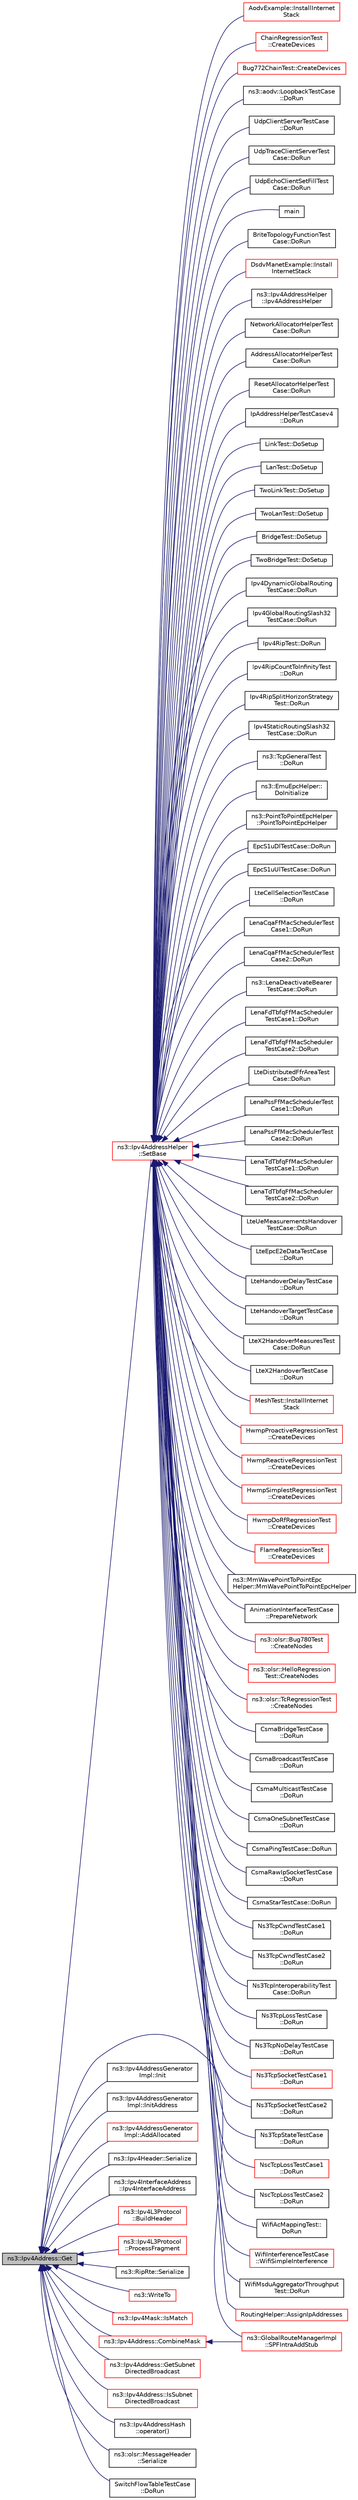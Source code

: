digraph "ns3::Ipv4Address::Get"
{
  edge [fontname="Helvetica",fontsize="10",labelfontname="Helvetica",labelfontsize="10"];
  node [fontname="Helvetica",fontsize="10",shape=record];
  rankdir="LR";
  Node1 [label="ns3::Ipv4Address::Get",height=0.2,width=0.4,color="black", fillcolor="grey75", style="filled", fontcolor="black"];
  Node1 -> Node2 [dir="back",color="midnightblue",fontsize="10",style="solid"];
  Node2 [label="ns3::Ipv4AddressHelper\l::SetBase",height=0.2,width=0.4,color="red", fillcolor="white", style="filled",URL="$d2/dae/classns3_1_1Ipv4AddressHelper.html#acf7b16dd25bac67e00f5e25f90a9a035",tooltip="Set the base network number, network mask and base address. "];
  Node2 -> Node3 [dir="back",color="midnightblue",fontsize="10",style="solid"];
  Node3 [label="AodvExample::InstallInternet\lStack",height=0.2,width=0.4,color="red", fillcolor="white", style="filled",URL="$d7/db6/classAodvExample.html#abc2e6b6dd4791571042bc65a1340efd5"];
  Node2 -> Node4 [dir="back",color="midnightblue",fontsize="10",style="solid"];
  Node4 [label="ChainRegressionTest\l::CreateDevices",height=0.2,width=0.4,color="red", fillcolor="white", style="filled",URL="$da/d19/classChainRegressionTest.html#ae8b1dd906e3d52a223122c63d236bb19",tooltip="Create devices, install TCP/IP stack and applications. "];
  Node2 -> Node5 [dir="back",color="midnightblue",fontsize="10",style="solid"];
  Node5 [label="Bug772ChainTest::CreateDevices",height=0.2,width=0.4,color="red", fillcolor="white", style="filled",URL="$d0/d17/classBug772ChainTest.html#a9dfdee167ab354dd596e13d1a873e50a",tooltip="Create devices, install TCP/IP stack and applications. "];
  Node2 -> Node6 [dir="back",color="midnightblue",fontsize="10",style="solid"];
  Node6 [label="ns3::aodv::LoopbackTestCase\l::DoRun",height=0.2,width=0.4,color="black", fillcolor="white", style="filled",URL="$d2/d8c/classns3_1_1aodv_1_1LoopbackTestCase.html#aa4ecd46f743a971813870cff58563eab",tooltip="Implementation to actually run this TestCase. "];
  Node2 -> Node7 [dir="back",color="midnightblue",fontsize="10",style="solid"];
  Node7 [label="UdpClientServerTestCase\l::DoRun",height=0.2,width=0.4,color="black", fillcolor="white", style="filled",URL="$d2/dc1/classUdpClientServerTestCase.html#a9f7f382020c2a70d7cb2434ae18c9b6c",tooltip="Implementation to actually run this TestCase. "];
  Node2 -> Node8 [dir="back",color="midnightblue",fontsize="10",style="solid"];
  Node8 [label="UdpTraceClientServerTest\lCase::DoRun",height=0.2,width=0.4,color="black", fillcolor="white", style="filled",URL="$d8/daf/classUdpTraceClientServerTestCase.html#a067367203d92eb6f9edaee3c17da6d8a",tooltip="Implementation to actually run this TestCase. "];
  Node2 -> Node9 [dir="back",color="midnightblue",fontsize="10",style="solid"];
  Node9 [label="UdpEchoClientSetFillTest\lCase::DoRun",height=0.2,width=0.4,color="black", fillcolor="white", style="filled",URL="$d6/db2/classUdpEchoClientSetFillTestCase.html#abab274bc5d6e6f303a96446710d650b2",tooltip="Implementation to actually run this TestCase. "];
  Node2 -> Node10 [dir="back",color="midnightblue",fontsize="10",style="solid"];
  Node10 [label="main",height=0.2,width=0.4,color="black", fillcolor="white", style="filled",URL="$d0/d88/csma-bridge-one-hop_8cc.html#a0ddf1224851353fc92bfbff6f499fa97"];
  Node2 -> Node11 [dir="back",color="midnightblue",fontsize="10",style="solid"];
  Node11 [label="BriteTopologyFunctionTest\lCase::DoRun",height=0.2,width=0.4,color="black", fillcolor="white", style="filled",URL="$d6/df2/classBriteTopologyFunctionTestCase.html#a8646dcfe4cd680f0fb25c5f70b2b46d6",tooltip="Implementation to actually run this TestCase. "];
  Node2 -> Node12 [dir="back",color="midnightblue",fontsize="10",style="solid"];
  Node12 [label="DsdvManetExample::Install\lInternetStack",height=0.2,width=0.4,color="red", fillcolor="white", style="filled",URL="$d3/d2a/classDsdvManetExample.html#a81e2a6a60033ea5e4f630c8805cd9586"];
  Node2 -> Node13 [dir="back",color="midnightblue",fontsize="10",style="solid"];
  Node13 [label="ns3::Ipv4AddressHelper\l::Ipv4AddressHelper",height=0.2,width=0.4,color="black", fillcolor="white", style="filled",URL="$d2/dae/classns3_1_1Ipv4AddressHelper.html#a3b4480070c6c876604555c2efaabdc26",tooltip="Construct a helper class to make life easier while doing simple IPv4 address assignment in scripts..."];
  Node2 -> Node14 [dir="back",color="midnightblue",fontsize="10",style="solid"];
  Node14 [label="NetworkAllocatorHelperTest\lCase::DoRun",height=0.2,width=0.4,color="black", fillcolor="white", style="filled",URL="$d4/d39/classNetworkAllocatorHelperTestCase.html#aff2b2d09205c1c58d06eb09a91688fb5",tooltip="Implementation to actually run this TestCase. "];
  Node2 -> Node15 [dir="back",color="midnightblue",fontsize="10",style="solid"];
  Node15 [label="AddressAllocatorHelperTest\lCase::DoRun",height=0.2,width=0.4,color="black", fillcolor="white", style="filled",URL="$d9/d4d/classAddressAllocatorHelperTestCase.html#a656de93866cbaa5b5c43799d84ca2a27",tooltip="Implementation to actually run this TestCase. "];
  Node2 -> Node16 [dir="back",color="midnightblue",fontsize="10",style="solid"];
  Node16 [label="ResetAllocatorHelperTest\lCase::DoRun",height=0.2,width=0.4,color="black", fillcolor="white", style="filled",URL="$d4/d12/classResetAllocatorHelperTestCase.html#a9bee6193e81b37cbc0e504a63fb618da",tooltip="Implementation to actually run this TestCase. "];
  Node2 -> Node17 [dir="back",color="midnightblue",fontsize="10",style="solid"];
  Node17 [label="IpAddressHelperTestCasev4\l::DoRun",height=0.2,width=0.4,color="black", fillcolor="white", style="filled",URL="$d1/d4f/classIpAddressHelperTestCasev4.html#a2f25a097e641ed35affb3c4fa85e766f",tooltip="Implementation to actually run this TestCase. "];
  Node2 -> Node18 [dir="back",color="midnightblue",fontsize="10",style="solid"];
  Node18 [label="LinkTest::DoSetup",height=0.2,width=0.4,color="black", fillcolor="white", style="filled",URL="$d0/d42/classLinkTest.html#a1f2bbaa1530ec0c0e18fab0a3d8dc73e",tooltip="Implementation to do any local setup required for this TestCase. "];
  Node2 -> Node19 [dir="back",color="midnightblue",fontsize="10",style="solid"];
  Node19 [label="LanTest::DoSetup",height=0.2,width=0.4,color="black", fillcolor="white", style="filled",URL="$d3/d8e/classLanTest.html#a1e5e94be4456c27e8aca1cc16a3491f2",tooltip="Implementation to do any local setup required for this TestCase. "];
  Node2 -> Node20 [dir="back",color="midnightblue",fontsize="10",style="solid"];
  Node20 [label="TwoLinkTest::DoSetup",height=0.2,width=0.4,color="black", fillcolor="white", style="filled",URL="$da/d58/classTwoLinkTest.html#a5344eae56cf986eb8a7f571b05622e76",tooltip="Implementation to do any local setup required for this TestCase. "];
  Node2 -> Node21 [dir="back",color="midnightblue",fontsize="10",style="solid"];
  Node21 [label="TwoLanTest::DoSetup",height=0.2,width=0.4,color="black", fillcolor="white", style="filled",URL="$dc/d2b/classTwoLanTest.html#acfc905a31b5767f6d74747593127dfe4",tooltip="Implementation to do any local setup required for this TestCase. "];
  Node2 -> Node22 [dir="back",color="midnightblue",fontsize="10",style="solid"];
  Node22 [label="BridgeTest::DoSetup",height=0.2,width=0.4,color="black", fillcolor="white", style="filled",URL="$d8/d8a/classBridgeTest.html#a4d88ad6e9248541478917f836cf52b78",tooltip="Implementation to do any local setup required for this TestCase. "];
  Node2 -> Node23 [dir="back",color="midnightblue",fontsize="10",style="solid"];
  Node23 [label="TwoBridgeTest::DoSetup",height=0.2,width=0.4,color="black", fillcolor="white", style="filled",URL="$d9/d58/classTwoBridgeTest.html#aeff92a896b2e27f3eba2dcefd50b5f69",tooltip="Implementation to do any local setup required for this TestCase. "];
  Node2 -> Node24 [dir="back",color="midnightblue",fontsize="10",style="solid"];
  Node24 [label="Ipv4DynamicGlobalRouting\lTestCase::DoRun",height=0.2,width=0.4,color="black", fillcolor="white", style="filled",URL="$d1/d60/classIpv4DynamicGlobalRoutingTestCase.html#a376bd2f408504237fdfac663598fb6c6",tooltip="Implementation to actually run this TestCase. "];
  Node2 -> Node25 [dir="back",color="midnightblue",fontsize="10",style="solid"];
  Node25 [label="Ipv4GlobalRoutingSlash32\lTestCase::DoRun",height=0.2,width=0.4,color="black", fillcolor="white", style="filled",URL="$d0/dd2/classIpv4GlobalRoutingSlash32TestCase.html#a261a15e240910fb1981571e8e6cb294f",tooltip="Implementation to actually run this TestCase. "];
  Node2 -> Node26 [dir="back",color="midnightblue",fontsize="10",style="solid"];
  Node26 [label="Ipv4RipTest::DoRun",height=0.2,width=0.4,color="black", fillcolor="white", style="filled",URL="$df/d3d/classIpv4RipTest.html#a4f355233f8793da9555cd544cd5893e9",tooltip="Implementation to actually run this TestCase. "];
  Node2 -> Node27 [dir="back",color="midnightblue",fontsize="10",style="solid"];
  Node27 [label="Ipv4RipCountToInfinityTest\l::DoRun",height=0.2,width=0.4,color="black", fillcolor="white", style="filled",URL="$db/dd9/classIpv4RipCountToInfinityTest.html#a98754dfc16633ff58db8cfd697dd9862",tooltip="Implementation to actually run this TestCase. "];
  Node2 -> Node28 [dir="back",color="midnightblue",fontsize="10",style="solid"];
  Node28 [label="Ipv4RipSplitHorizonStrategy\lTest::DoRun",height=0.2,width=0.4,color="black", fillcolor="white", style="filled",URL="$d7/d9e/classIpv4RipSplitHorizonStrategyTest.html#a2e1df0675ad2712888aa499ee0f7eac2",tooltip="Implementation to actually run this TestCase. "];
  Node2 -> Node29 [dir="back",color="midnightblue",fontsize="10",style="solid"];
  Node29 [label="Ipv4StaticRoutingSlash32\lTestCase::DoRun",height=0.2,width=0.4,color="black", fillcolor="white", style="filled",URL="$dd/d70/classIpv4StaticRoutingSlash32TestCase.html#a73d080d5a091f9198cc6611f042ff7ce",tooltip="Implementation to actually run this TestCase. "];
  Node2 -> Node30 [dir="back",color="midnightblue",fontsize="10",style="solid"];
  Node30 [label="ns3::TcpGeneralTest\l::DoRun",height=0.2,width=0.4,color="black", fillcolor="white", style="filled",URL="$d2/dfd/classns3_1_1TcpGeneralTest.html#a79f00453e60b95fcf8d22757593f5ed3",tooltip="Execute the tcp test. "];
  Node2 -> Node31 [dir="back",color="midnightblue",fontsize="10",style="solid"];
  Node31 [label="ns3::EmuEpcHelper::\lDoInitialize",height=0.2,width=0.4,color="black", fillcolor="white", style="filled",URL="$d9/db8/classns3_1_1EmuEpcHelper.html#ae66ac77634aad1dfb03bbe0d8a54acc1"];
  Node2 -> Node32 [dir="back",color="midnightblue",fontsize="10",style="solid"];
  Node32 [label="ns3::PointToPointEpcHelper\l::PointToPointEpcHelper",height=0.2,width=0.4,color="black", fillcolor="white", style="filled",URL="$de/d5b/classns3_1_1PointToPointEpcHelper.html#a3d4c34f6a194c994d45e0dac5019b8cb"];
  Node2 -> Node33 [dir="back",color="midnightblue",fontsize="10",style="solid"];
  Node33 [label="EpcS1uDlTestCase::DoRun",height=0.2,width=0.4,color="black", fillcolor="white", style="filled",URL="$db/d72/classEpcS1uDlTestCase.html#a2ac9313672e6c5e2a5a33f98a77ffec2",tooltip="Implementation to actually run this TestCase. "];
  Node2 -> Node34 [dir="back",color="midnightblue",fontsize="10",style="solid"];
  Node34 [label="EpcS1uUlTestCase::DoRun",height=0.2,width=0.4,color="black", fillcolor="white", style="filled",URL="$d8/d4d/classEpcS1uUlTestCase.html#a6fa27997312de46d9b0f3ab2221a24fa",tooltip="Implementation to actually run this TestCase. "];
  Node2 -> Node35 [dir="back",color="midnightblue",fontsize="10",style="solid"];
  Node35 [label="LteCellSelectionTestCase\l::DoRun",height=0.2,width=0.4,color="black", fillcolor="white", style="filled",URL="$d3/d21/classLteCellSelectionTestCase.html#a2ad9dadf26f7beb5d3ed1c6dfbcef90a",tooltip="Setup the simulation according to the configuration set by the class constructor, run it..."];
  Node2 -> Node36 [dir="back",color="midnightblue",fontsize="10",style="solid"];
  Node36 [label="LenaCqaFfMacSchedulerTest\lCase1::DoRun",height=0.2,width=0.4,color="black", fillcolor="white", style="filled",URL="$d2/d5c/classLenaCqaFfMacSchedulerTestCase1.html#a91b3e2ef4ff292dbeda5559ff0eae1e6",tooltip="Implementation to actually run this TestCase. "];
  Node2 -> Node37 [dir="back",color="midnightblue",fontsize="10",style="solid"];
  Node37 [label="LenaCqaFfMacSchedulerTest\lCase2::DoRun",height=0.2,width=0.4,color="black", fillcolor="white", style="filled",URL="$d4/d7d/classLenaCqaFfMacSchedulerTestCase2.html#a773e8490a80a3afe50adf54d713d3e4a",tooltip="Implementation to actually run this TestCase. "];
  Node2 -> Node38 [dir="back",color="midnightblue",fontsize="10",style="solid"];
  Node38 [label="ns3::LenaDeactivateBearer\lTestCase::DoRun",height=0.2,width=0.4,color="black", fillcolor="white", style="filled",URL="$d4/d2f/classns3_1_1LenaDeactivateBearerTestCase.html#a214d777e46f96b701efdfd360871f53f",tooltip="Implementation to actually run this TestCase. "];
  Node2 -> Node39 [dir="back",color="midnightblue",fontsize="10",style="solid"];
  Node39 [label="LenaFdTbfqFfMacScheduler\lTestCase1::DoRun",height=0.2,width=0.4,color="black", fillcolor="white", style="filled",URL="$d8/d07/classLenaFdTbfqFfMacSchedulerTestCase1.html#ae0536bf54d4e05fbf3600c1654c14cc0",tooltip="Implementation to actually run this TestCase. "];
  Node2 -> Node40 [dir="back",color="midnightblue",fontsize="10",style="solid"];
  Node40 [label="LenaFdTbfqFfMacScheduler\lTestCase2::DoRun",height=0.2,width=0.4,color="black", fillcolor="white", style="filled",URL="$d4/da3/classLenaFdTbfqFfMacSchedulerTestCase2.html#a2e43d4f9483463dffa86410a1ce47140",tooltip="Implementation to actually run this TestCase. "];
  Node2 -> Node41 [dir="back",color="midnightblue",fontsize="10",style="solid"];
  Node41 [label="LteDistributedFfrAreaTest\lCase::DoRun",height=0.2,width=0.4,color="black", fillcolor="white", style="filled",URL="$d7/d87/classLteDistributedFfrAreaTestCase.html#a1a386a39f2ddc3d22b17a134b775e2b7",tooltip="Implementation to actually run this TestCase. "];
  Node2 -> Node42 [dir="back",color="midnightblue",fontsize="10",style="solid"];
  Node42 [label="LenaPssFfMacSchedulerTest\lCase1::DoRun",height=0.2,width=0.4,color="black", fillcolor="white", style="filled",URL="$de/d58/classLenaPssFfMacSchedulerTestCase1.html#a82b48ffdd476a2c0b5b111aaa2702fc9",tooltip="Implementation to actually run this TestCase. "];
  Node2 -> Node43 [dir="back",color="midnightblue",fontsize="10",style="solid"];
  Node43 [label="LenaPssFfMacSchedulerTest\lCase2::DoRun",height=0.2,width=0.4,color="black", fillcolor="white", style="filled",URL="$dd/db8/classLenaPssFfMacSchedulerTestCase2.html#aff2e955c075aacd1f05d38b81ace0c3a",tooltip="Implementation to actually run this TestCase. "];
  Node2 -> Node44 [dir="back",color="midnightblue",fontsize="10",style="solid"];
  Node44 [label="LenaTdTbfqFfMacScheduler\lTestCase1::DoRun",height=0.2,width=0.4,color="black", fillcolor="white", style="filled",URL="$db/de2/classLenaTdTbfqFfMacSchedulerTestCase1.html#a7cc404c3537ef82bd8c4d8ebee0af929",tooltip="Implementation to actually run this TestCase. "];
  Node2 -> Node45 [dir="back",color="midnightblue",fontsize="10",style="solid"];
  Node45 [label="LenaTdTbfqFfMacScheduler\lTestCase2::DoRun",height=0.2,width=0.4,color="black", fillcolor="white", style="filled",URL="$d0/d1c/classLenaTdTbfqFfMacSchedulerTestCase2.html#a4029c5006bf9136e36d90101934b1db0",tooltip="Implementation to actually run this TestCase. "];
  Node2 -> Node46 [dir="back",color="midnightblue",fontsize="10",style="solid"];
  Node46 [label="LteUeMeasurementsHandover\lTestCase::DoRun",height=0.2,width=0.4,color="black", fillcolor="white", style="filled",URL="$d6/dc2/classLteUeMeasurementsHandoverTestCase.html#ae81c492f54cd25f174b26310458a7e5f",tooltip="Setup the simulation with the intended UE measurement reporting configuration, run it..."];
  Node2 -> Node47 [dir="back",color="midnightblue",fontsize="10",style="solid"];
  Node47 [label="LteEpcE2eDataTestCase\l::DoRun",height=0.2,width=0.4,color="black", fillcolor="white", style="filled",URL="$de/d92/classLteEpcE2eDataTestCase.html#a7b55bb639cd07d8b68365444a4cea639",tooltip="Implementation to actually run this TestCase. "];
  Node2 -> Node48 [dir="back",color="midnightblue",fontsize="10",style="solid"];
  Node48 [label="LteHandoverDelayTestCase\l::DoRun",height=0.2,width=0.4,color="black", fillcolor="white", style="filled",URL="$d8/dde/classLteHandoverDelayTestCase.html#a2e5214b6dd2249de91ba0aa326b8c97d",tooltip="Implementation to actually run this TestCase. "];
  Node2 -> Node49 [dir="back",color="midnightblue",fontsize="10",style="solid"];
  Node49 [label="LteHandoverTargetTestCase\l::DoRun",height=0.2,width=0.4,color="black", fillcolor="white", style="filled",URL="$d5/d92/classLteHandoverTargetTestCase.html#adc2ffaf5e89accdbf70756ad9a92ce2c",tooltip="Run a simulation of a micro-cell network using the parameters provided to the constructor function..."];
  Node2 -> Node50 [dir="back",color="midnightblue",fontsize="10",style="solid"];
  Node50 [label="LteX2HandoverMeasuresTest\lCase::DoRun",height=0.2,width=0.4,color="black", fillcolor="white", style="filled",URL="$dd/d82/classLteX2HandoverMeasuresTestCase.html#a6aefe1e71df347688687fb5d8dd54104",tooltip="Implementation to actually run this TestCase. "];
  Node2 -> Node51 [dir="back",color="midnightblue",fontsize="10",style="solid"];
  Node51 [label="LteX2HandoverTestCase\l::DoRun",height=0.2,width=0.4,color="black", fillcolor="white", style="filled",URL="$d4/d48/classLteX2HandoverTestCase.html#a5d77d6fbe61da649203846d4617b4716",tooltip="Implementation to actually run this TestCase. "];
  Node2 -> Node52 [dir="back",color="midnightblue",fontsize="10",style="solid"];
  Node52 [label="MeshTest::InstallInternet\lStack",height=0.2,width=0.4,color="red", fillcolor="white", style="filled",URL="$da/dd3/classMeshTest.html#a43bfeb98362be8a2d7d16f49939e4ea5",tooltip="Install internet m_stack on nodes. "];
  Node2 -> Node53 [dir="back",color="midnightblue",fontsize="10",style="solid"];
  Node53 [label="HwmpProactiveRegressionTest\l::CreateDevices",height=0.2,width=0.4,color="red", fillcolor="white", style="filled",URL="$d2/d20/classHwmpProactiveRegressionTest.html#a98c6ff2361a7a5065ebf14089edc5bad",tooltip="Create devices function. "];
  Node2 -> Node54 [dir="back",color="midnightblue",fontsize="10",style="solid"];
  Node54 [label="HwmpReactiveRegressionTest\l::CreateDevices",height=0.2,width=0.4,color="red", fillcolor="white", style="filled",URL="$d2/dcc/classHwmpReactiveRegressionTest.html#a8b288a6801baae1e65f87de7eb0352a4",tooltip="Create devices function. "];
  Node2 -> Node55 [dir="back",color="midnightblue",fontsize="10",style="solid"];
  Node55 [label="HwmpSimplestRegressionTest\l::CreateDevices",height=0.2,width=0.4,color="red", fillcolor="white", style="filled",URL="$de/daa/classHwmpSimplestRegressionTest.html#a6866a6d6b0b93241ec0f0c29ef61fd39",tooltip="Create devices function. "];
  Node2 -> Node56 [dir="back",color="midnightblue",fontsize="10",style="solid"];
  Node56 [label="HwmpDoRfRegressionTest\l::CreateDevices",height=0.2,width=0.4,color="red", fillcolor="white", style="filled",URL="$d2/dbe/classHwmpDoRfRegressionTest.html#a55abac18467e059d3c39fa0de53bc436",tooltip="Create devices function. "];
  Node2 -> Node57 [dir="back",color="midnightblue",fontsize="10",style="solid"];
  Node57 [label="FlameRegressionTest\l::CreateDevices",height=0.2,width=0.4,color="red", fillcolor="white", style="filled",URL="$d7/dd4/classFlameRegressionTest.html#aeee4af77af2814f7339f204135cc2733",tooltip="Creat devices function. "];
  Node2 -> Node58 [dir="back",color="midnightblue",fontsize="10",style="solid"];
  Node58 [label="ns3::MmWavePointToPointEpc\lHelper::MmWavePointToPointEpcHelper",height=0.2,width=0.4,color="black", fillcolor="white", style="filled",URL="$db/dca/classns3_1_1MmWavePointToPointEpcHelper.html#a45b842e4b0bda8e4df3a3826c0b945b3"];
  Node2 -> Node59 [dir="back",color="midnightblue",fontsize="10",style="solid"];
  Node59 [label="AnimationInterfaceTestCase\l::PrepareNetwork",height=0.2,width=0.4,color="black", fillcolor="white", style="filled",URL="$d3/de7/classAnimationInterfaceTestCase.html#ae48a9d693e0e93f265ea2c27b985f462",tooltip="Prepare nework function. "];
  Node2 -> Node60 [dir="back",color="midnightblue",fontsize="10",style="solid"];
  Node60 [label="ns3::olsr::Bug780Test\l::CreateNodes",height=0.2,width=0.4,color="red", fillcolor="white", style="filled",URL="$d9/d95/classns3_1_1olsr_1_1Bug780Test.html#a87a836a5491da4a21a0b51d2a647b422",tooltip="Create & configure test network. "];
  Node2 -> Node61 [dir="back",color="midnightblue",fontsize="10",style="solid"];
  Node61 [label="ns3::olsr::HelloRegression\lTest::CreateNodes",height=0.2,width=0.4,color="red", fillcolor="white", style="filled",URL="$de/dad/classns3_1_1olsr_1_1HelloRegressionTest.html#ab101b71625b566733aeee0f7cd82e9f1",tooltip="Create & configure test network. "];
  Node2 -> Node62 [dir="back",color="midnightblue",fontsize="10",style="solid"];
  Node62 [label="ns3::olsr::TcRegressionTest\l::CreateNodes",height=0.2,width=0.4,color="red", fillcolor="white", style="filled",URL="$dd/dcb/classns3_1_1olsr_1_1TcRegressionTest.html#a09709ecf415b2a4c90c78aadb4c84c49",tooltip="Create & configure test network. "];
  Node2 -> Node63 [dir="back",color="midnightblue",fontsize="10",style="solid"];
  Node63 [label="CsmaBridgeTestCase\l::DoRun",height=0.2,width=0.4,color="black", fillcolor="white", style="filled",URL="$db/d8b/classCsmaBridgeTestCase.html#a418aed79734ecaf7b1d0be507ff3d580",tooltip="Implementation to actually run this TestCase. "];
  Node2 -> Node64 [dir="back",color="midnightblue",fontsize="10",style="solid"];
  Node64 [label="CsmaBroadcastTestCase\l::DoRun",height=0.2,width=0.4,color="black", fillcolor="white", style="filled",URL="$d6/d5f/classCsmaBroadcastTestCase.html#a7627bd73126abea431bd84a676e43471",tooltip="Implementation to actually run this TestCase. "];
  Node2 -> Node65 [dir="back",color="midnightblue",fontsize="10",style="solid"];
  Node65 [label="CsmaMulticastTestCase\l::DoRun",height=0.2,width=0.4,color="black", fillcolor="white", style="filled",URL="$df/d8a/classCsmaMulticastTestCase.html#a1251df8e18b5cc31f4aa6f88bda7ffd5",tooltip="Implementation to actually run this TestCase. "];
  Node2 -> Node66 [dir="back",color="midnightblue",fontsize="10",style="solid"];
  Node66 [label="CsmaOneSubnetTestCase\l::DoRun",height=0.2,width=0.4,color="black", fillcolor="white", style="filled",URL="$da/d24/classCsmaOneSubnetTestCase.html#a801e886faf2701f211892bb32df83cb1",tooltip="Implementation to actually run this TestCase. "];
  Node2 -> Node67 [dir="back",color="midnightblue",fontsize="10",style="solid"];
  Node67 [label="CsmaPingTestCase::DoRun",height=0.2,width=0.4,color="black", fillcolor="white", style="filled",URL="$d8/df3/classCsmaPingTestCase.html#a975ad130eac1dcf501124552e1bc4e2c",tooltip="Implementation to actually run this TestCase. "];
  Node2 -> Node68 [dir="back",color="midnightblue",fontsize="10",style="solid"];
  Node68 [label="CsmaRawIpSocketTestCase\l::DoRun",height=0.2,width=0.4,color="black", fillcolor="white", style="filled",URL="$de/d44/classCsmaRawIpSocketTestCase.html#abebb23d96a216d35072bc800316c23cb",tooltip="Implementation to actually run this TestCase. "];
  Node2 -> Node69 [dir="back",color="midnightblue",fontsize="10",style="solid"];
  Node69 [label="CsmaStarTestCase::DoRun",height=0.2,width=0.4,color="black", fillcolor="white", style="filled",URL="$dd/d89/classCsmaStarTestCase.html#ab2214447716ce03f34f02b9e9af477d5",tooltip="Implementation to actually run this TestCase. "];
  Node2 -> Node70 [dir="back",color="midnightblue",fontsize="10",style="solid"];
  Node70 [label="Ns3TcpCwndTestCase1\l::DoRun",height=0.2,width=0.4,color="black", fillcolor="white", style="filled",URL="$d6/daf/classNs3TcpCwndTestCase1.html#a971429fc73e54e438db863df0cdf8647",tooltip="Implementation to actually run this TestCase. "];
  Node2 -> Node71 [dir="back",color="midnightblue",fontsize="10",style="solid"];
  Node71 [label="Ns3TcpCwndTestCase2\l::DoRun",height=0.2,width=0.4,color="black", fillcolor="white", style="filled",URL="$dc/dca/classNs3TcpCwndTestCase2.html#a861689d2e951548eacc10b7f5c24540d",tooltip="Implementation to actually run this TestCase. "];
  Node2 -> Node72 [dir="back",color="midnightblue",fontsize="10",style="solid"];
  Node72 [label="Ns3TcpInteroperabilityTest\lCase::DoRun",height=0.2,width=0.4,color="black", fillcolor="white", style="filled",URL="$d5/d86/classNs3TcpInteroperabilityTestCase.html#a7d5f4739d69bd8ba54b091dd83da6d4a",tooltip="Implementation to actually run this TestCase. "];
  Node2 -> Node73 [dir="back",color="midnightblue",fontsize="10",style="solid"];
  Node73 [label="Ns3TcpLossTestCase\l::DoRun",height=0.2,width=0.4,color="black", fillcolor="white", style="filled",URL="$d7/d40/classNs3TcpLossTestCase.html#aa6494c8b5df42627efd9625374b2eeeb",tooltip="Implementation to actually run this TestCase. "];
  Node2 -> Node74 [dir="back",color="midnightblue",fontsize="10",style="solid"];
  Node74 [label="Ns3TcpNoDelayTestCase\l::DoRun",height=0.2,width=0.4,color="black", fillcolor="white", style="filled",URL="$d0/d5b/classNs3TcpNoDelayTestCase.html#abfdf89fdc70c1f4b66390d31fcc6013b",tooltip="Implementation to actually run this TestCase. "];
  Node2 -> Node75 [dir="back",color="midnightblue",fontsize="10",style="solid"];
  Node75 [label="Ns3TcpSocketTestCase1\l::DoRun",height=0.2,width=0.4,color="red", fillcolor="white", style="filled",URL="$d5/d47/classNs3TcpSocketTestCase1.html#a99214a78a94b82f5da1dd08243935415",tooltip="Implementation to actually run this TestCase. "];
  Node2 -> Node76 [dir="back",color="midnightblue",fontsize="10",style="solid"];
  Node76 [label="Ns3TcpSocketTestCase2\l::DoRun",height=0.2,width=0.4,color="black", fillcolor="white", style="filled",URL="$d3/d03/classNs3TcpSocketTestCase2.html#a5af09b49ff61fd2b62cfd9bbff792541",tooltip="Implementation to actually run this TestCase. "];
  Node2 -> Node77 [dir="back",color="midnightblue",fontsize="10",style="solid"];
  Node77 [label="Ns3TcpStateTestCase\l::DoRun",height=0.2,width=0.4,color="black", fillcolor="white", style="filled",URL="$d4/d4d/classNs3TcpStateTestCase.html#a62dd7855d89e540bf08e8ac2e9febf9f",tooltip="Implementation to actually run this TestCase. "];
  Node2 -> Node78 [dir="back",color="midnightblue",fontsize="10",style="solid"];
  Node78 [label="NscTcpLossTestCase1\l::DoRun",height=0.2,width=0.4,color="red", fillcolor="white", style="filled",URL="$df/d00/classNscTcpLossTestCase1.html#ab2e9a06924e6dffa3f335d64c54e2a0e",tooltip="Implementation to actually run this TestCase. "];
  Node2 -> Node79 [dir="back",color="midnightblue",fontsize="10",style="solid"];
  Node79 [label="NscTcpLossTestCase2\l::DoRun",height=0.2,width=0.4,color="black", fillcolor="white", style="filled",URL="$df/d7e/classNscTcpLossTestCase2.html#ad364f063ed7754e73344898da12a442f",tooltip="Implementation to actually run this TestCase. "];
  Node2 -> Node80 [dir="back",color="midnightblue",fontsize="10",style="solid"];
  Node80 [label="WifiAcMappingTest::\lDoRun",height=0.2,width=0.4,color="black", fillcolor="white", style="filled",URL="$dd/dd2/classWifiAcMappingTest.html#ae0d828d29768d59590210d2f1bf8a552",tooltip="Implementation to actually run this TestCase. "];
  Node2 -> Node81 [dir="back",color="midnightblue",fontsize="10",style="solid"];
  Node81 [label="WifiInterferenceTestCase\l::WifiSimpleInterference",height=0.2,width=0.4,color="red", fillcolor="white", style="filled",URL="$dc/d37/classWifiInterferenceTestCase.html#a360c9c443551246707b58ee879c37a5a"];
  Node2 -> Node82 [dir="back",color="midnightblue",fontsize="10",style="solid"];
  Node82 [label="WifiMsduAggregatorThroughput\lTest::DoRun",height=0.2,width=0.4,color="black", fillcolor="white", style="filled",URL="$da/de8/classWifiMsduAggregatorThroughputTest.html#a7c7ee21528f8d3c13238b6e9455b03f4",tooltip="Implementation to actually run this TestCase. "];
  Node2 -> Node83 [dir="back",color="midnightblue",fontsize="10",style="solid"];
  Node83 [label="RoutingHelper::AssignIpAddresses",height=0.2,width=0.4,color="red", fillcolor="white", style="filled",URL="$db/d84/classRoutingHelper.html#aa08ca9f06e7e06f95919bb14345750b0",tooltip="Assigns IPv4 addresses to net devices and their interfaces. "];
  Node1 -> Node84 [dir="back",color="midnightblue",fontsize="10",style="solid"];
  Node84 [label="ns3::GlobalRouteManagerImpl\l::SPFIntraAddStub",height=0.2,width=0.4,color="red", fillcolor="white", style="filled",URL="$d5/dab/classns3_1_1GlobalRouteManagerImpl.html#ac939f5c304a02470c566b99699db402c",tooltip="Add a stub to the routing tables. "];
  Node1 -> Node85 [dir="back",color="midnightblue",fontsize="10",style="solid"];
  Node85 [label="ns3::Ipv4AddressGenerator\lImpl::Init",height=0.2,width=0.4,color="black", fillcolor="white", style="filled",URL="$dd/d27/classns3_1_1Ipv4AddressGeneratorImpl.html#a48561b86bd2a9e03b4b057fd08074ac0",tooltip="Initialise the base network, mask and address for the generator. "];
  Node1 -> Node86 [dir="back",color="midnightblue",fontsize="10",style="solid"];
  Node86 [label="ns3::Ipv4AddressGenerator\lImpl::InitAddress",height=0.2,width=0.4,color="black", fillcolor="white", style="filled",URL="$dd/d27/classns3_1_1Ipv4AddressGeneratorImpl.html#a8101796261db946932e55274a623cfb9",tooltip="Set the address for the given mask. "];
  Node1 -> Node87 [dir="back",color="midnightblue",fontsize="10",style="solid"];
  Node87 [label="ns3::Ipv4AddressGenerator\lImpl::AddAllocated",height=0.2,width=0.4,color="red", fillcolor="white", style="filled",URL="$dd/d27/classns3_1_1Ipv4AddressGeneratorImpl.html#a62767f63770e87118f36e702de8bd26c",tooltip="Add the Ipv4Address to the list of IPv4 entries. "];
  Node1 -> Node88 [dir="back",color="midnightblue",fontsize="10",style="solid"];
  Node88 [label="ns3::Ipv4Header::Serialize",height=0.2,width=0.4,color="black", fillcolor="white", style="filled",URL="$d9/df1/classns3_1_1Ipv4Header.html#a09dd6e92cb94bc1287b5219519a7bc69"];
  Node1 -> Node89 [dir="back",color="midnightblue",fontsize="10",style="solid"];
  Node89 [label="ns3::Ipv4InterfaceAddress\l::Ipv4InterfaceAddress",height=0.2,width=0.4,color="black", fillcolor="white", style="filled",URL="$d4/d16/classns3_1_1Ipv4InterfaceAddress.html#a31f0e2fb45ff5c76ab5ac20f334a3827",tooltip="Configure local address, mask and broadcast address. "];
  Node1 -> Node90 [dir="back",color="midnightblue",fontsize="10",style="solid"];
  Node90 [label="ns3::Ipv4L3Protocol\l::BuildHeader",height=0.2,width=0.4,color="red", fillcolor="white", style="filled",URL="$d2/dc9/classns3_1_1Ipv4L3Protocol.html#a3737569960c655fe5441b21a5ef829d3",tooltip="Construct an IPv4 header. "];
  Node1 -> Node91 [dir="back",color="midnightblue",fontsize="10",style="solid"];
  Node91 [label="ns3::Ipv4L3Protocol\l::ProcessFragment",height=0.2,width=0.4,color="red", fillcolor="white", style="filled",URL="$d2/dc9/classns3_1_1Ipv4L3Protocol.html#a981e183413dccdf40f91d1de4f728f63",tooltip="Process a packet fragment. "];
  Node1 -> Node92 [dir="back",color="midnightblue",fontsize="10",style="solid"];
  Node92 [label="ns3::RipRte::Serialize",height=0.2,width=0.4,color="black", fillcolor="white", style="filled",URL="$db/dfe/classns3_1_1RipRte.html#abfb9071d7ac51ecd3eee03b1bdde16bb",tooltip="Serialize the packet. "];
  Node1 -> Node93 [dir="back",color="midnightblue",fontsize="10",style="solid"];
  Node93 [label="ns3::WriteTo",height=0.2,width=0.4,color="red", fillcolor="white", style="filled",URL="$d7/d2e/namespacens3.html#abe3cb0173e87a3f7e2e414358c0a08bf",tooltip="Write an Ipv4Address to a Buffer. "];
  Node1 -> Node94 [dir="back",color="midnightblue",fontsize="10",style="solid"];
  Node94 [label="ns3::Ipv4Mask::IsMatch",height=0.2,width=0.4,color="red", fillcolor="white", style="filled",URL="$d5/df8/classns3_1_1Ipv4Mask.html#a15aa7617a0cf896a917d494844e5b67c"];
  Node1 -> Node95 [dir="back",color="midnightblue",fontsize="10",style="solid"];
  Node95 [label="ns3::Ipv4Address::CombineMask",height=0.2,width=0.4,color="red", fillcolor="white", style="filled",URL="$de/d55/classns3_1_1Ipv4Address.html#abc9bf1629800f0809d97dfd8b5c38bc7",tooltip="Combine this address with a network mask. "];
  Node95 -> Node84 [dir="back",color="midnightblue",fontsize="10",style="solid"];
  Node1 -> Node96 [dir="back",color="midnightblue",fontsize="10",style="solid"];
  Node96 [label="ns3::Ipv4Address::GetSubnet\lDirectedBroadcast",height=0.2,width=0.4,color="red", fillcolor="white", style="filled",URL="$de/d55/classns3_1_1Ipv4Address.html#a685b27840c2d37f623c99ac2ad6f756c",tooltip="Generate subnet-directed broadcast address corresponding to mask. "];
  Node1 -> Node97 [dir="back",color="midnightblue",fontsize="10",style="solid"];
  Node97 [label="ns3::Ipv4Address::IsSubnet\lDirectedBroadcast",height=0.2,width=0.4,color="red", fillcolor="white", style="filled",URL="$de/d55/classns3_1_1Ipv4Address.html#a7ffcabe8733abc82ed0ff1ff40e6b4a7",tooltip="Generate subnet-directed broadcast address corresponding to mask. "];
  Node1 -> Node98 [dir="back",color="midnightblue",fontsize="10",style="solid"];
  Node98 [label="ns3::Ipv4AddressHash\l::operator()",height=0.2,width=0.4,color="black", fillcolor="white", style="filled",URL="$de/d94/classns3_1_1Ipv4AddressHash.html#a610bc0410f2d153cea5ee1469f0aca03"];
  Node1 -> Node99 [dir="back",color="midnightblue",fontsize="10",style="solid"];
  Node99 [label="ns3::olsr::MessageHeader\l::Serialize",height=0.2,width=0.4,color="black", fillcolor="white", style="filled",URL="$d3/db7/classns3_1_1olsr_1_1MessageHeader.html#a13dda405e2d4788dfb33c7d3264136c4"];
  Node1 -> Node100 [dir="back",color="midnightblue",fontsize="10",style="solid"];
  Node100 [label="SwitchFlowTableTestCase\l::DoRun",height=0.2,width=0.4,color="black", fillcolor="white", style="filled",URL="$d6/d79/classSwitchFlowTableTestCase.html#a330a8bc3adb7737a3bf98beb7270d677",tooltip="Implementation to actually run this TestCase. "];
}
